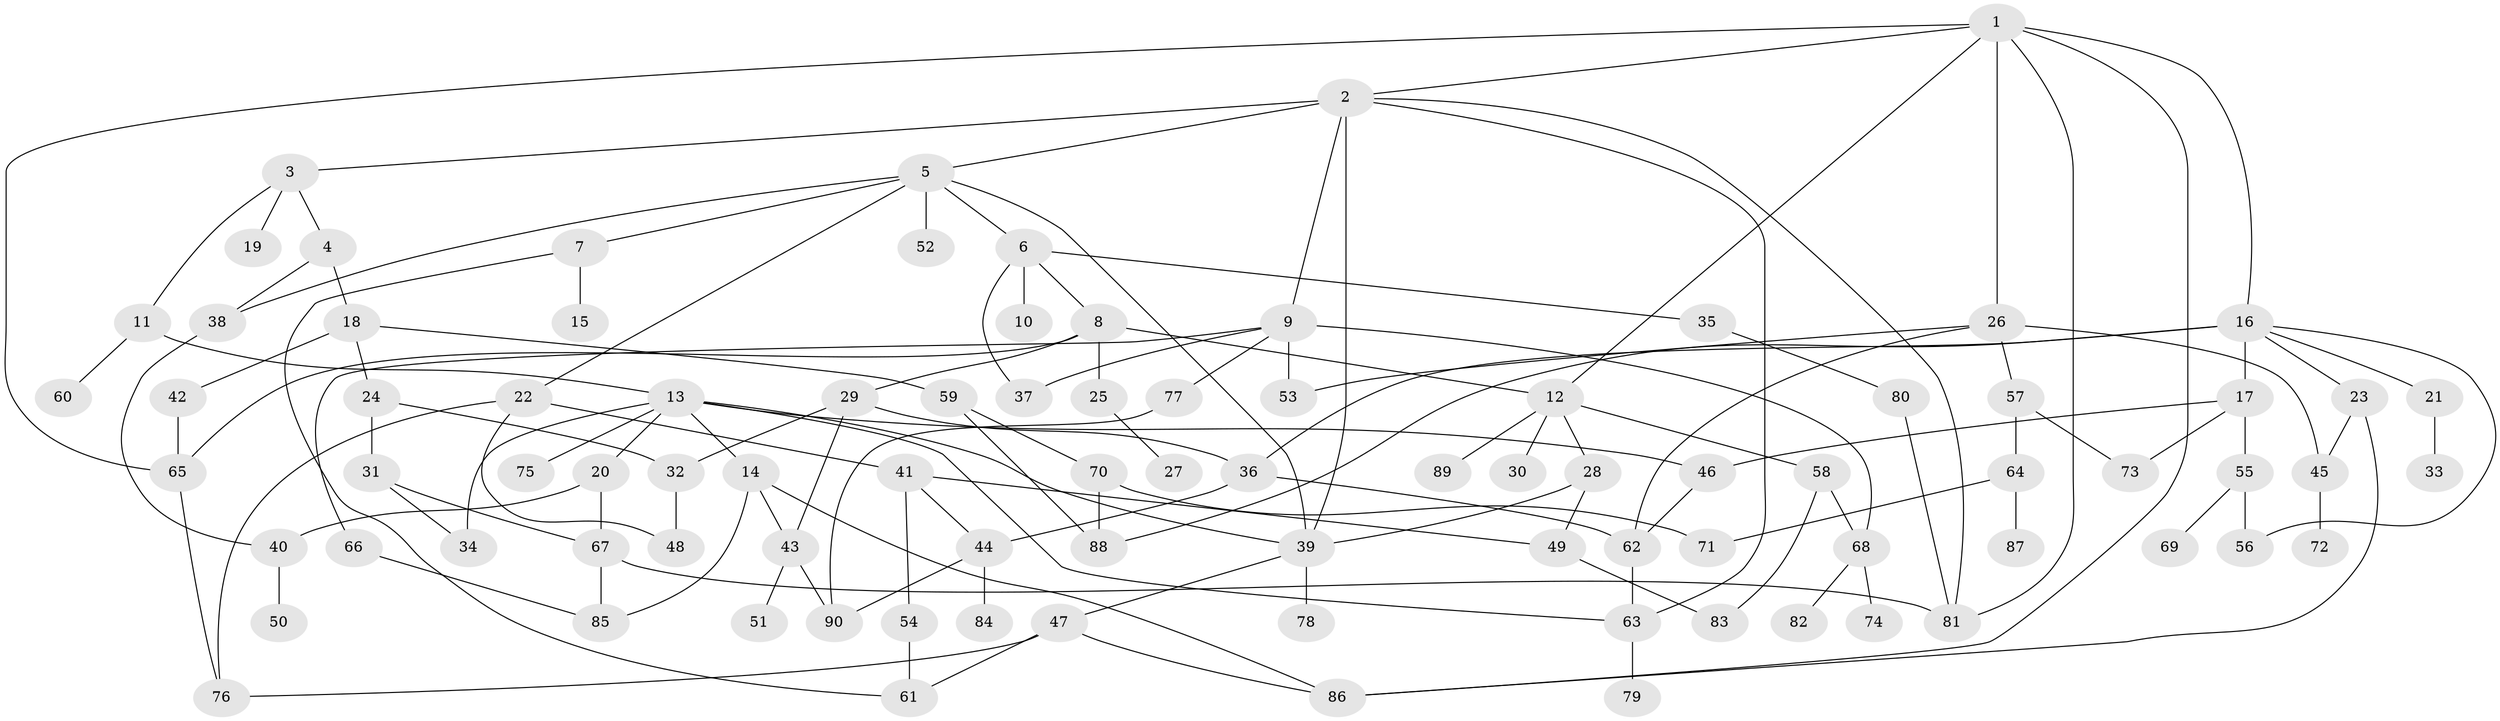 // coarse degree distribution, {7: 0.06349206349206349, 8: 0.031746031746031744, 5: 0.07936507936507936, 10: 0.015873015873015872, 3: 0.14285714285714285, 1: 0.25396825396825395, 9: 0.031746031746031744, 4: 0.14285714285714285, 2: 0.2222222222222222, 6: 0.015873015873015872}
// Generated by graph-tools (version 1.1) at 2025/23/03/03/25 07:23:34]
// undirected, 90 vertices, 134 edges
graph export_dot {
graph [start="1"]
  node [color=gray90,style=filled];
  1;
  2;
  3;
  4;
  5;
  6;
  7;
  8;
  9;
  10;
  11;
  12;
  13;
  14;
  15;
  16;
  17;
  18;
  19;
  20;
  21;
  22;
  23;
  24;
  25;
  26;
  27;
  28;
  29;
  30;
  31;
  32;
  33;
  34;
  35;
  36;
  37;
  38;
  39;
  40;
  41;
  42;
  43;
  44;
  45;
  46;
  47;
  48;
  49;
  50;
  51;
  52;
  53;
  54;
  55;
  56;
  57;
  58;
  59;
  60;
  61;
  62;
  63;
  64;
  65;
  66;
  67;
  68;
  69;
  70;
  71;
  72;
  73;
  74;
  75;
  76;
  77;
  78;
  79;
  80;
  81;
  82;
  83;
  84;
  85;
  86;
  87;
  88;
  89;
  90;
  1 -- 2;
  1 -- 12;
  1 -- 16;
  1 -- 26;
  1 -- 81;
  1 -- 65;
  1 -- 86;
  2 -- 3;
  2 -- 5;
  2 -- 9;
  2 -- 81;
  2 -- 63;
  2 -- 39;
  3 -- 4;
  3 -- 11;
  3 -- 19;
  4 -- 18;
  4 -- 38;
  5 -- 6;
  5 -- 7;
  5 -- 22;
  5 -- 38;
  5 -- 39;
  5 -- 52;
  6 -- 8;
  6 -- 10;
  6 -- 35;
  6 -- 37;
  7 -- 15;
  7 -- 61;
  8 -- 25;
  8 -- 29;
  8 -- 65;
  8 -- 12;
  9 -- 37;
  9 -- 53;
  9 -- 66;
  9 -- 68;
  9 -- 77;
  11 -- 13;
  11 -- 60;
  12 -- 28;
  12 -- 30;
  12 -- 58;
  12 -- 89;
  13 -- 14;
  13 -- 20;
  13 -- 34;
  13 -- 63;
  13 -- 75;
  13 -- 46;
  13 -- 39;
  14 -- 43;
  14 -- 85;
  14 -- 86;
  16 -- 17;
  16 -- 21;
  16 -- 23;
  16 -- 88;
  16 -- 56;
  16 -- 36;
  17 -- 46;
  17 -- 55;
  17 -- 73;
  18 -- 24;
  18 -- 42;
  18 -- 59;
  20 -- 40;
  20 -- 67;
  21 -- 33;
  22 -- 41;
  22 -- 48;
  22 -- 76;
  23 -- 45;
  23 -- 86;
  24 -- 31;
  24 -- 32;
  25 -- 27;
  26 -- 57;
  26 -- 62;
  26 -- 45;
  26 -- 53;
  28 -- 39;
  28 -- 49;
  29 -- 32;
  29 -- 36;
  29 -- 43;
  31 -- 34;
  31 -- 67;
  32 -- 48;
  35 -- 80;
  36 -- 44;
  36 -- 62;
  38 -- 40;
  39 -- 47;
  39 -- 78;
  40 -- 50;
  41 -- 49;
  41 -- 54;
  41 -- 44;
  42 -- 65;
  43 -- 51;
  43 -- 90;
  44 -- 84;
  44 -- 90;
  45 -- 72;
  46 -- 62;
  47 -- 86;
  47 -- 61;
  47 -- 76;
  49 -- 83;
  54 -- 61;
  55 -- 56;
  55 -- 69;
  57 -- 64;
  57 -- 73;
  58 -- 68;
  58 -- 83;
  59 -- 70;
  59 -- 88;
  62 -- 63;
  63 -- 79;
  64 -- 71;
  64 -- 87;
  65 -- 76;
  66 -- 85;
  67 -- 85;
  67 -- 81;
  68 -- 74;
  68 -- 82;
  70 -- 88;
  70 -- 71;
  77 -- 90;
  80 -- 81;
}

